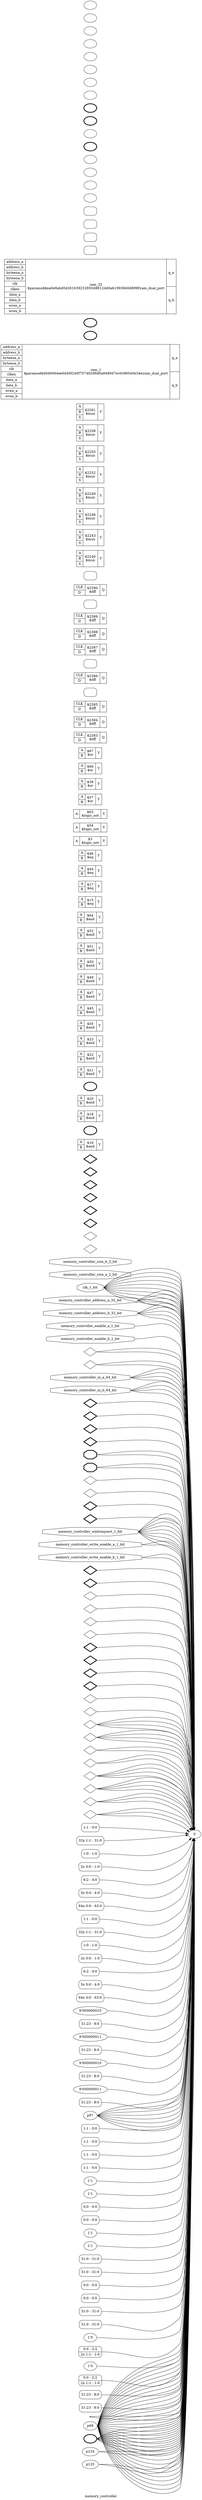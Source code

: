 digraph "memory_controller" {
label="memory_controller";
rankdir="LR";
remincross=true;
0n15 [ shape=octagon, label="clk_1_bit", color="black", fontcolor="black" ];
0n16 [ shape=octagon, label="memory_controller_address_a_32_bit", color="black", fontcolor="black" ];
0n17 [ shape=octagon, label="memory_controller_address_b_32_bit", color="black", fontcolor="black" ];
0n18 [ shape=octagon, label="memory_controller_enable_a_1_bit", color="black", fontcolor="black" ];
0n19 [ shape=octagon, label="memory_controller_enable_b_1_bit", color="black", fontcolor="black" ];
0n20 [ shape=diamond, label="memory_controller_enable_reg_a_1_bit", color="black", fontcolor="black" ];
0n21 [ shape=diamond, label="memory_controller_enable_reg_b_1_bit", color="black", fontcolor="black" ];
0n22 [ shape=octagon, label="memory_controller_in_a_64_bit", color="black", fontcolor="black" ];
0n23 [ shape=octagon, label="memory_controller_in_b_64_bit", color="black", fontcolor="black" ];
0n24 [ shape=diamond, label="memory_controller_out_a_64_bit", color="black", fontcolor="black" ];
0n25 [ shape=diamond, label="memory_controller_out_b_64_bit", color="black", fontcolor="black" ];
0n26 [ shape=diamond, label="memory_controller_out_prev_a_64_bit", color="black", fontcolor="black" ];
0n27 [ shape=diamond, label="memory_controller_out_prev_b_64_bit", color="black", fontcolor="black" ];
0n28 [ shape=octagon, label="memory_controller_out_reg_a_64_bit", color="black", fontcolor="black" ];
0n29 [ shape=octagon, label="memory_controller_out_reg_b_64_bit", color="black", fontcolor="black" ];
0n30 [ shape=diamond, label="memory_controller_ram_1_out_a_1_bit", color="black", fontcolor="black" ];
0n31 [ shape=diamond, label="memory_controller_ram_1_out_b_1_bit", color="black", fontcolor="black" ];
0n32 [ shape=diamond, label="memory_controller_ram_32_out_a_32_bit", color="black", fontcolor="black" ];
0n33 [ shape=diamond, label="memory_controller_ram_32_out_b_32_bit", color="black", fontcolor="black" ];
0n34 [ shape=octagon, label="memory_controller_size_a_2_bit", color="black", fontcolor="black" ];
0n35 [ shape=octagon, label="memory_controller_size_b_2_bit", color="black", fontcolor="black" ];
0n36 [ shape=octagon, label="memory_controller_waitrequest_1_bit", color="black", fontcolor="black" ];
0n37 [ shape=octagon, label="memory_controller_write_enable_a_1_bit", color="black", fontcolor="black" ];
0n38 [ shape=octagon, label="memory_controller_write_enable_b_1_bit", color="black", fontcolor="black" ];
0n39 [ shape=diamond, label="ram_1_address_a_2_bit", color="black", fontcolor="black" ];
0n40 [ shape=diamond, label="ram_1_address_b_2_bit", color="black", fontcolor="black" ];
0n41 [ shape=diamond, label="ram_1_in_a_1_bit", color="black", fontcolor="black" ];
0n42 [ shape=diamond, label="ram_1_in_b_1_bit", color="black", fontcolor="black" ];
0n43 [ shape=diamond, label="ram_1_out_a_1_bit", color="black", fontcolor="black" ];
0n44 [ shape=diamond, label="ram_1_out_b_1_bit", color="black", fontcolor="black" ];
0n45 [ shape=diamond, label="ram_1_write_enable_a_1_bit", color="black", fontcolor="black" ];
0n46 [ shape=diamond, label="ram_1_write_enable_b_1_bit", color="black", fontcolor="black" ];
0n47 [ shape=diamond, label="ram_32_address_a_5_bit", color="black", fontcolor="black" ];
0n48 [ shape=diamond, label="ram_32_address_b_5_bit", color="black", fontcolor="black" ];
0n49 [ shape=diamond, label="ram_32_in_a_32_bit", color="black", fontcolor="black" ];
0n50 [ shape=diamond, label="ram_32_in_b_32_bit", color="black", fontcolor="black" ];
0n51 [ shape=diamond, label="ram_32_out_a_32_bit", color="black", fontcolor="black" ];
0n52 [ shape=diamond, label="ram_32_out_b_32_bit", color="black", fontcolor="black" ];
0n53 [ shape=diamond, label="ram_32_write_enable_a_1_bit", color="black", fontcolor="black" ];
0n54 [ shape=diamond, label="ram_32_write_enable_b_1_bit", color="black", fontcolor="black" ];
0n55 [ shape=diamond, label="select_not_struct_a_3_bit", color="black", fontcolor="black" ];
0n56 [ shape=diamond, label="select_not_struct_b_3_bit", color="black", fontcolor="black" ];
0n57 [ shape=diamond, label="select_ram_1_a_1_bit", color="black", fontcolor="black" ];
0n58 [ shape=diamond, label="select_ram_1_b_1_bit", color="black", fontcolor="black" ];
0n59 [ shape=diamond, label="select_ram_1_reg_a_2_bit", color="black", fontcolor="black" ];
0n60 [ shape=diamond, label="select_ram_1_reg_b_2_bit", color="black", fontcolor="black" ];
0n61 [ shape=diamond, label="select_ram_32_a_1_bit", color="black", fontcolor="black" ];
0n62 [ shape=diamond, label="select_ram_32_b_1_bit", color="black", fontcolor="black" ];
0n63 [ shape=diamond, label="select_ram_32_reg_a_2_bit", color="black", fontcolor="black" ];
0n64 [ shape=diamond, label="select_ram_32_reg_b_2_bit", color="black", fontcolor="black" ];
0n65 [ shape=diamond, label="tag_a_9_bit", color="black", fontcolor="black" ];
0n66 [ shape=diamond, label="tag_b_9_bit", color="black", fontcolor="black" ];
0c70 [ shape=record, label="{{<0p67> A|<0p68> B}|$16\n$and|{<0p69> Y}}" ];
0x0 [ shape=record, style=rounded, label="<0s0> 1:1 - 0:0 " ];
0x0:e -> 0c70:0p67:w [arrowhead=odiamond, arrowtail=odiamond, dir=both, color="black", label=""];
0c71 [ shape=record, label="{{<0p67> A|<0p68> B}|$18\n$and|{<0p69> Y}}" ];
0x1 [ shape=record, style=rounded, label="<0s31> 32x 1:1 - 31:0 " ];
0x1:e -> 0c71:0p67:w [arrowhead=odiamond, arrowtail=odiamond, dir=both, color="black", style="setlinewidth(3)", label=""];
0c72 [ shape=record, label="{{<0p67> A|<0p68> B}|$20\n$and|{<0p69> Y}}" ];
0x2 [ shape=record, style=rounded, label="<0s0> 1:0 - 1:0 " ];
0x2:e -> 0c72:0p67:w [arrowhead=odiamond, arrowtail=odiamond, dir=both, color="black", style="setlinewidth(3)", label=""];
0x3 [ shape=record, style=rounded, label="<0s1> 2x 0:0 - 1:0 " ];
0x3:e -> 0c72:0p68:w [arrowhead=odiamond, arrowtail=odiamond, dir=both, color="black", style="setlinewidth(3)", label=""];
0c73 [ shape=record, label="{{<0p67> A|<0p68> B}|$21\n$and|{<0p69> Y}}" ];
0c74 [ shape=record, label="{{<0p67> A|<0p68> B}|$22\n$and|{<0p69> Y}}" ];
0x4 [ shape=record, style=rounded, label="<0s0> 6:2 - 4:0 " ];
0x4:e -> 0c74:0p67:w [arrowhead=odiamond, arrowtail=odiamond, dir=both, color="black", style="setlinewidth(3)", label=""];
0x5 [ shape=record, style=rounded, label="<0s4> 5x 0:0 - 4:0 " ];
0x5:e -> 0c74:0p68:w [arrowhead=odiamond, arrowtail=odiamond, dir=both, color="black", style="setlinewidth(3)", label=""];
0c75 [ shape=record, label="{{<0p67> A|<0p68> B}|$23\n$and|{<0p69> Y}}" ];
0c76 [ shape=record, label="{{<0p67> A|<0p68> B}|$35\n$and|{<0p69> Y}}" ];
0x6 [ shape=record, style=rounded, label="<0s63> 64x 0:0 - 63:0 " ];
0x6:e -> 0c76:0p68:w [arrowhead=odiamond, arrowtail=odiamond, dir=both, color="black", style="setlinewidth(3)", label=""];
0c77 [ shape=record, label="{{<0p67> A|<0p68> B}|$45\n$and|{<0p69> Y}}" ];
0x7 [ shape=record, style=rounded, label="<0s0> 1:1 - 0:0 " ];
0x7:e -> 0c77:0p67:w [arrowhead=odiamond, arrowtail=odiamond, dir=both, color="black", label=""];
0c78 [ shape=record, label="{{<0p67> A|<0p68> B}|$47\n$and|{<0p69> Y}}" ];
0x8 [ shape=record, style=rounded, label="<0s31> 32x 1:1 - 31:0 " ];
0x8:e -> 0c78:0p67:w [arrowhead=odiamond, arrowtail=odiamond, dir=both, color="black", style="setlinewidth(3)", label=""];
0c79 [ shape=record, label="{{<0p67> A|<0p68> B}|$49\n$and|{<0p69> Y}}" ];
0x9 [ shape=record, style=rounded, label="<0s0> 1:0 - 1:0 " ];
0x9:e -> 0c79:0p67:w [arrowhead=odiamond, arrowtail=odiamond, dir=both, color="black", style="setlinewidth(3)", label=""];
0x10 [ shape=record, style=rounded, label="<0s1> 2x 0:0 - 1:0 " ];
0x10:e -> 0c79:0p68:w [arrowhead=odiamond, arrowtail=odiamond, dir=both, color="black", style="setlinewidth(3)", label=""];
0c80 [ shape=record, label="{{<0p67> A|<0p68> B}|$50\n$and|{<0p69> Y}}" ];
0c81 [ shape=record, label="{{<0p67> A|<0p68> B}|$51\n$and|{<0p69> Y}}" ];
0x11 [ shape=record, style=rounded, label="<0s0> 6:2 - 4:0 " ];
0x11:e -> 0c81:0p67:w [arrowhead=odiamond, arrowtail=odiamond, dir=both, color="black", style="setlinewidth(3)", label=""];
0x12 [ shape=record, style=rounded, label="<0s4> 5x 0:0 - 4:0 " ];
0x12:e -> 0c81:0p68:w [arrowhead=odiamond, arrowtail=odiamond, dir=both, color="black", style="setlinewidth(3)", label=""];
0c82 [ shape=record, label="{{<0p67> A|<0p68> B}|$52\n$and|{<0p69> Y}}" ];
0c83 [ shape=record, label="{{<0p67> A|<0p68> B}|$64\n$and|{<0p69> Y}}" ];
0x13 [ shape=record, style=rounded, label="<0s63> 64x 0:0 - 63:0 " ];
0x13:e -> 0c83:0p68:w [arrowhead=odiamond, arrowtail=odiamond, dir=both, color="black", style="setlinewidth(3)", label=""];
0v15 [ label="9'000000010" ];
0c84 [ shape=record, label="{{<0p67> A|<0p68> B}|$15\n$eq|{<0p69> Y}}" ];
0x14 [ shape=record, style=rounded, label="<0s0> 31:23 - 8:0 " ];
0x14:e -> 0c84:0p67:w [arrowhead=odiamond, arrowtail=odiamond, dir=both, color="black", style="setlinewidth(3)", label=""];
0v17 [ label="9'000000011" ];
0c85 [ shape=record, label="{{<0p67> A|<0p68> B}|$17\n$eq|{<0p69> Y}}" ];
0x16 [ shape=record, style=rounded, label="<0s0> 31:23 - 8:0 " ];
0x16:e -> 0c85:0p67:w [arrowhead=odiamond, arrowtail=odiamond, dir=both, color="black", style="setlinewidth(3)", label=""];
0v19 [ label="9'000000010" ];
0c86 [ shape=record, label="{{<0p67> A|<0p68> B}|$44\n$eq|{<0p69> Y}}" ];
0x18 [ shape=record, style=rounded, label="<0s0> 31:23 - 8:0 " ];
0x18:e -> 0c86:0p67:w [arrowhead=odiamond, arrowtail=odiamond, dir=both, color="black", style="setlinewidth(3)", label=""];
0v21 [ label="9'000000011" ];
0c87 [ shape=record, label="{{<0p67> A|<0p68> B}|$46\n$eq|{<0p69> Y}}" ];
0x20 [ shape=record, style=rounded, label="<0s0> 31:23 - 8:0 " ];
0x20:e -> 0c87:0p67:w [arrowhead=odiamond, arrowtail=odiamond, dir=both, color="black", style="setlinewidth(3)", label=""];
0c88 [ shape=record, label="{{<0p67> A}|$3\n$logic_not|{<0p69> Y}}" ];
0c89 [ shape=record, label="{{<0p67> A}|$34\n$logic_not|{<0p69> Y}}" ];
0c90 [ shape=record, label="{{<0p67> A}|$63\n$logic_not|{<0p69> Y}}" ];
0c91 [ shape=record, label="{{<0p67> A|<0p68> B}|$37\n$or|{<0p69> Y}}" ];
0c92 [ shape=record, label="{{<0p67> A|<0p68> B}|$38\n$or|{<0p69> Y}}" ];
0c93 [ shape=record, label="{{<0p67> A|<0p68> B}|$66\n$or|{<0p69> Y}}" ];
0c94 [ shape=record, label="{{<0p67> A|<0p68> B}|$67\n$or|{<0p69> Y}}" ];
0c98 [ shape=record, label="{{<0p95> CLK|<0p96> D}|$2383\n$dff|{<0p97> Q}}" ];
0c99 [ shape=record, label="{{<0p95> CLK|<0p96> D}|$2384\n$dff|{<0p97> Q}}" ];
0c100 [ shape=record, label="{{<0p95> CLK|<0p96> D}|$2385\n$dff|{<0p97> Q}}" ];
0x22 [ shape=record, style=rounded, label="<0s0> 0:0 - 1:1 " ];
0c100:0p97:e -> 0x22:w [arrowhead=odiamond, arrowtail=odiamond, dir=both, color="black", label=""];
0c101 [ shape=record, label="{{<0p95> CLK|<0p96> D}|$2386\n$dff|{<0p97> Q}}" ];
0x23 [ shape=record, style=rounded, label="<0s0> 0:0 - 1:1 " ];
0c101:0p97:e -> 0x23:w [arrowhead=odiamond, arrowtail=odiamond, dir=both, color="black", label=""];
0c102 [ shape=record, label="{{<0p95> CLK|<0p96> D}|$2387\n$dff|{<0p97> Q}}" ];
0c103 [ shape=record, label="{{<0p95> CLK|<0p96> D}|$2388\n$dff|{<0p97> Q}}" ];
0c104 [ shape=record, label="{{<0p95> CLK|<0p96> D}|$2389\n$dff|{<0p97> Q}}" ];
0x24 [ shape=record, style=rounded, label="<0s0> 0:0 - 1:1 " ];
0c104:0p97:e -> 0x24:w [arrowhead=odiamond, arrowtail=odiamond, dir=both, color="black", label=""];
0c105 [ shape=record, label="{{<0p95> CLK|<0p96> D}|$2390\n$dff|{<0p97> Q}}" ];
0x25 [ shape=record, style=rounded, label="<0s0> 0:0 - 1:1 " ];
0c105:0p97:e -> 0x25:w [arrowhead=odiamond, arrowtail=odiamond, dir=both, color="black", label=""];
0c107 [ shape=record, label="{{<0p67> A|<0p68> B|<0p106> S}|$2240\n$mux|{<0p69> Y}}" ];
0c108 [ shape=record, label="{{<0p67> A|<0p68> B|<0p106> S}|$2243\n$mux|{<0p69> Y}}" ];
0c109 [ shape=record, label="{{<0p67> A|<0p68> B|<0p106> S}|$2246\n$mux|{<0p69> Y}}" ];
0x26 [ shape=record, style=rounded, label="<0s0> 1:1 - 0:0 " ];
0x26:e -> 0c109:0p68:w [arrowhead=odiamond, arrowtail=odiamond, dir=both, color="black", label=""];
0c110 [ shape=record, label="{{<0p67> A|<0p68> B|<0p106> S}|$2249\n$mux|{<0p69> Y}}" ];
0x27 [ shape=record, style=rounded, label="<0s0> 1:1 - 0:0 " ];
0x27:e -> 0c110:0p68:w [arrowhead=odiamond, arrowtail=odiamond, dir=both, color="black", label=""];
0c111 [ shape=record, label="{{<0p67> A|<0p68> B|<0p106> S}|$2252\n$mux|{<0p69> Y}}" ];
0c112 [ shape=record, label="{{<0p67> A|<0p68> B|<0p106> S}|$2255\n$mux|{<0p69> Y}}" ];
0c113 [ shape=record, label="{{<0p67> A|<0p68> B|<0p106> S}|$2258\n$mux|{<0p69> Y}}" ];
0x28 [ shape=record, style=rounded, label="<0s0> 1:1 - 0:0 " ];
0x28:e -> 0c113:0p68:w [arrowhead=odiamond, arrowtail=odiamond, dir=both, color="black", label=""];
0c114 [ shape=record, label="{{<0p67> A|<0p68> B|<0p106> S}|$2261\n$mux|{<0p69> Y}}" ];
0x29 [ shape=record, style=rounded, label="<0s0> 1:1 - 0:0 " ];
0x29:e -> 0c114:0p68:w [arrowhead=odiamond, arrowtail=odiamond, dir=both, color="black", label=""];
0v30 [ label="1'1" ];
0v31 [ label="1'1" ];
0c126 [ shape=record, label="{{<0p115> address_a|<0p116> address_b|<0p117> byteena_a|<0p118> byteena_b|<0p15> clk|<0p119> clken|<0p120> data_a|<0p121> data_b|<0p122> wren_a|<0p123> wren_b}|ram_1\n$paramod$d0d6064ee0d40f240f75748298d0a9480d7ec0c96040e34e\\ram_dual_port|{<0p124> q_a|<0p125> q_b}}" ];
0x32 [ shape=record, style=rounded, label="<0s0> 0:0 - 0:0 " ];
0x32:e -> 0c126:0p120:w [arrowhead=odiamond, arrowtail=odiamond, dir=both, color="black", label=""];
0x33 [ shape=record, style=rounded, label="<0s0> 0:0 - 0:0 " ];
0x33:e -> 0c126:0p121:w [arrowhead=odiamond, arrowtail=odiamond, dir=both, color="black", label=""];
0v34 [ label="1'1" ];
0v35 [ label="1'1" ];
0c127 [ shape=record, label="{{<0p115> address_a|<0p116> address_b|<0p117> byteena_a|<0p118> byteena_b|<0p15> clk|<0p119> clken|<0p120> data_a|<0p121> data_b|<0p122> wren_a|<0p123> wren_b}|ram_32\n$paramod$ea0e9abd0d26163923285049812dd0a61993840d899f\\ram_dual_port|{<0p124> q_a|<0p125> q_b}}" ];
0x36 [ shape=record, style=rounded, label="<0s0> 31:0 - 31:0 " ];
0x36:e -> 0c127:0p120:w [arrowhead=odiamond, arrowtail=odiamond, dir=both, color="black", style="setlinewidth(3)", label=""];
0x37 [ shape=record, style=rounded, label="<0s0> 31:0 - 31:0 " ];
0x37:e -> 0c127:0p121:w [arrowhead=odiamond, arrowtail=odiamond, dir=both, color="black", style="setlinewidth(3)", label=""];
0x38 [ shape=record, style=rounded, label="<0s0> 0:0 - 0:0 " ];
0x39 [ shape=record, style=rounded, label="<0s0> 0:0 - 0:0 " ];
0x40 [ shape=record, style=rounded, label="<0s0> 31:0 - 31:0 " ];
0x41 [ shape=record, style=rounded, label="<0s0> 31:0 - 31:0 " ];
0v43 [ label="1'0" ];
0x42 [ shape=record, style=rounded, label="<0s2> 0:0 - 2:2 |<0s1> 2x 1:1 - 1:0 " ];
0v45 [ label="1'0" ];
0x44 [ shape=record, style=rounded, label="<0s2> 0:0 - 2:2 |<0s1> 2x 1:1 - 1:0 " ];
0x46 [ shape=record, style=rounded, label="<0s0> 0:0 - 0:0 " ];
0x47 [ shape=record, style=rounded, label="<0s0> 0:0 - 0:0 " ];
0x48 [ shape=record, style=rounded, label="<0s0> 0:0 - 0:0 " ];
0x49 [ shape=record, style=rounded, label="<0s0> 0:0 - 0:0 " ];
0x50 [ shape=record, style=rounded, label="<0s0> 31:23 - 8:0 " ];
0x51 [ shape=record, style=rounded, label="<0s0> 31:23 - 8:0 " ];
0n10 [ shape=point ];
0c88:0p69:e -> 0n10:w [color="black", label=""];
0n10:e -> 0c126:0p119:w [color="black", label=""];
0n10:e -> 0c127:0p119:w [color="black", label=""];
0c89:0p69:e -> 0x6:0s63:w [color="black", label=""];
0c90:0p69:e -> 0x13:0s63:w [color="black", label=""];
0c91:0p69:e -> 0c92:0p67:w [color="black", style="setlinewidth(3)", label=""];
0c93:0p69:e -> 0c94:0p67:w [color="black", style="setlinewidth(3)", label=""];
0n15:e -> 0c100:0p95:w [color="black", label=""];
0n15:e -> 0c101:0p95:w [color="black", label=""];
0n15:e -> 0c102:0p95:w [color="black", label=""];
0n15:e -> 0c103:0p95:w [color="black", label=""];
0n15:e -> 0c104:0p95:w [color="black", label=""];
0n15:e -> 0c105:0p95:w [color="black", label=""];
0n15:e -> 0c126:0p15:w [color="black", label=""];
0n15:e -> 0c127:0p15:w [color="black", label=""];
0n15:e -> 0c98:0p95:w [color="black", label=""];
0n15:e -> 0c99:0p95:w [color="black", label=""];
0n16:e -> 0x14:0s0:w [color="black", style="setlinewidth(3)", label=""];
0n16:e -> 0x16:0s0:w [color="black", style="setlinewidth(3)", label=""];
0n16:e -> 0x2:0s0:w [color="black", style="setlinewidth(3)", label=""];
0n16:e -> 0x4:0s0:w [color="black", style="setlinewidth(3)", label=""];
0n16:e -> 0x50:0s0:w [color="black", style="setlinewidth(3)", label=""];
0n17:e -> 0x11:0s0:w [color="black", style="setlinewidth(3)", label=""];
0n17:e -> 0x18:0s0:w [color="black", style="setlinewidth(3)", label=""];
0n17:e -> 0x20:0s0:w [color="black", style="setlinewidth(3)", label=""];
0n17:e -> 0x51:0s0:w [color="black", style="setlinewidth(3)", label=""];
0n17:e -> 0x9:0s0:w [color="black", style="setlinewidth(3)", label=""];
0n18:e -> 0c107:0p67:w [color="black", label=""];
0n19:e -> 0c111:0p67:w [color="black", label=""];
0c107:0p69:e -> 0c99:0p96:w [color="black", label=""];
0c99:0p97:e -> 0n20:w [color="black", label=""];
0n20:e -> 0c107:0p68:w [color="black", label=""];
0n20:e -> 0c89:0p67:w [color="black", label=""];
0c103:0p97:e -> 0n21:w [color="black", label=""];
0n21:e -> 0c111:0p68:w [color="black", label=""];
0n21:e -> 0c90:0p67:w [color="black", label=""];
0n22:e -> 0x32:0s0:w [color="black", style="setlinewidth(3)", label=""];
0n22:e -> 0x36:0s0:w [color="black", style="setlinewidth(3)", label=""];
0n22:e -> 0x38:0s0:w [color="black", style="setlinewidth(3)", label=""];
0n22:e -> 0x40:0s0:w [color="black", style="setlinewidth(3)", label=""];
0n23:e -> 0x33:0s0:w [color="black", style="setlinewidth(3)", label=""];
0n23:e -> 0x37:0s0:w [color="black", style="setlinewidth(3)", label=""];
0n23:e -> 0x39:0s0:w [color="black", style="setlinewidth(3)", label=""];
0n23:e -> 0x41:0s0:w [color="black", style="setlinewidth(3)", label=""];
0c92:0p69:e -> 0n24:w [color="black", style="setlinewidth(3)", label=""];
0n24:e -> 0c108:0p67:w [color="black", style="setlinewidth(3)", label=""];
0c94:0p69:e -> 0n25:w [color="black", style="setlinewidth(3)", label=""];
0n25:e -> 0c112:0p67:w [color="black", style="setlinewidth(3)", label=""];
0c76:0p69:e -> 0n26:w [color="black", style="setlinewidth(3)", label=""];
0n26:e -> 0c91:0p67:w [color="black", style="setlinewidth(3)", label=""];
0c83:0p69:e -> 0n27:w [color="black", style="setlinewidth(3)", label=""];
0n27:e -> 0c93:0p67:w [color="black", style="setlinewidth(3)", label=""];
0c98:0p97:e -> 0n28:w [color="black", style="setlinewidth(3)", label=""];
0n28:e -> 0c108:0p68:w [color="black", style="setlinewidth(3)", label=""];
0n28:e -> 0c76:0p67:w [color="black", style="setlinewidth(3)", label=""];
0c102:0p97:e -> 0n29:w [color="black", style="setlinewidth(3)", label=""];
0n29:e -> 0c112:0p68:w [color="black", style="setlinewidth(3)", label=""];
0n29:e -> 0c83:0p67:w [color="black", style="setlinewidth(3)", label=""];
0c111:0p69:e -> 0c103:0p96:w [color="black", label=""];
0c70:0p69:e -> 0n30:w [color="black", label=""];
0n30:e -> 0c91:0p68:w [color="black", label=""];
0c77:0p69:e -> 0n31:w [color="black", label=""];
0n31:e -> 0c93:0p68:w [color="black", label=""];
0c71:0p69:e -> 0n32:w [color="black", style="setlinewidth(3)", label=""];
0n32:e -> 0c92:0p68:w [color="black", style="setlinewidth(3)", label=""];
0c78:0p69:e -> 0n33:w [color="black", style="setlinewidth(3)", label=""];
0n33:e -> 0c94:0p68:w [color="black", style="setlinewidth(3)", label=""];
0n36:e -> 0c107:0p106:w [color="black", label=""];
0n36:e -> 0c108:0p106:w [color="black", label=""];
0n36:e -> 0c109:0p106:w [color="black", label=""];
0n36:e -> 0c110:0p106:w [color="black", label=""];
0n36:e -> 0c111:0p106:w [color="black", label=""];
0n36:e -> 0c112:0p106:w [color="black", label=""];
0n36:e -> 0c113:0p106:w [color="black", label=""];
0n36:e -> 0c114:0p106:w [color="black", label=""];
0n36:e -> 0c88:0p67:w [color="black", label=""];
0n37:e -> 0c73:0p67:w [color="black", label=""];
0n37:e -> 0c75:0p67:w [color="black", label=""];
0n38:e -> 0c80:0p67:w [color="black", label=""];
0n38:e -> 0c82:0p67:w [color="black", label=""];
0c72:0p69:e -> 0n39:w [color="black", style="setlinewidth(3)", label=""];
0n39:e -> 0c126:0p115:w [color="black", style="setlinewidth(3)", label=""];
0c108:0p69:e -> 0c98:0p96:w [color="black", style="setlinewidth(3)", label=""];
0c79:0p69:e -> 0n40:w [color="black", style="setlinewidth(3)", label=""];
0n40:e -> 0c126:0p116:w [color="black", style="setlinewidth(3)", label=""];
0x38:e -> 0n41:w [color="black", label=""];
0x39:e -> 0n42:w [color="black", label=""];
0c126:0p124:e -> 0n43:w [color="black", label=""];
0n43:e -> 0c70:0p68:w [color="black", label=""];
0c126:0p125:e -> 0n44:w [color="black", label=""];
0n44:e -> 0c77:0p68:w [color="black", label=""];
0c73:0p69:e -> 0n45:w [color="black", label=""];
0n45:e -> 0c126:0p122:w [color="black", label=""];
0c80:0p69:e -> 0n46:w [color="black", label=""];
0n46:e -> 0c126:0p123:w [color="black", label=""];
0c74:0p69:e -> 0n47:w [color="black", style="setlinewidth(3)", label=""];
0n47:e -> 0c127:0p115:w [color="black", style="setlinewidth(3)", label=""];
0c81:0p69:e -> 0n48:w [color="black", style="setlinewidth(3)", label=""];
0n48:e -> 0c127:0p116:w [color="black", style="setlinewidth(3)", label=""];
0x40:e -> 0n49:w [color="black", style="setlinewidth(3)", label=""];
0c112:0p69:e -> 0c102:0p96:w [color="black", style="setlinewidth(3)", label=""];
0x41:e -> 0n50:w [color="black", style="setlinewidth(3)", label=""];
0c127:0p124:e -> 0n51:w [color="black", style="setlinewidth(3)", label=""];
0n51:e -> 0c71:0p68:w [color="black", style="setlinewidth(3)", label=""];
0c127:0p125:e -> 0n52:w [color="black", style="setlinewidth(3)", label=""];
0n52:e -> 0c78:0p68:w [color="black", style="setlinewidth(3)", label=""];
0c75:0p69:e -> 0n53:w [color="black", label=""];
0n53:e -> 0c127:0p122:w [color="black", label=""];
0c82:0p69:e -> 0n54:w [color="black", label=""];
0n54:e -> 0c127:0p123:w [color="black", label=""];
0x42:e -> 0n55:w [color="black", style="setlinewidth(3)", label=""];
0x44:e -> 0n56:w [color="black", style="setlinewidth(3)", label=""];
0c84:0p69:e -> 0n57:w [color="black", label=""];
0n57:e -> 0c110:0p67:w [color="black", label=""];
0n57:e -> 0c73:0p68:w [color="black", label=""];
0n57:e -> 0x3:0s1:w [color="black", label=""];
0n57:e -> 0x46:w [color="black", label=""];
0c86:0p69:e -> 0n58:w [color="black", label=""];
0n58:e -> 0c114:0p67:w [color="black", label=""];
0n58:e -> 0c80:0p68:w [color="black", label=""];
0n58:e -> 0x10:0s1:w [color="black", label=""];
0n58:e -> 0x47:w [color="black", label=""];
0x22:0s0:e -> 0n59:w [color="black", label=""];
0x46:0s0:e -> 0n59:w [color="black", label=""];
0n59:e -> 0x0:0s0:w [color="black", label=""];
0n59:e -> 0x27:0s0:w [color="black", label=""];
0c110:0p69:e -> 0c100:0p96:w [color="black", label=""];
0x24:0s0:e -> 0n60:w [color="black", label=""];
0x47:0s0:e -> 0n60:w [color="black", label=""];
0n60:e -> 0x29:0s0:w [color="black", label=""];
0n60:e -> 0x7:0s0:w [color="black", label=""];
0c85:0p69:e -> 0n61:w [color="black", label=""];
0n61:e -> 0c109:0p67:w [color="black", label=""];
0n61:e -> 0c75:0p68:w [color="black", label=""];
0n61:e -> 0x48:w [color="black", label=""];
0n61:e -> 0x5:0s4:w [color="black", label=""];
0c87:0p69:e -> 0n62:w [color="black", label=""];
0n62:e -> 0c113:0p67:w [color="black", label=""];
0n62:e -> 0c82:0p68:w [color="black", label=""];
0n62:e -> 0x12:0s4:w [color="black", label=""];
0n62:e -> 0x49:w [color="black", label=""];
0x23:0s0:e -> 0n63:w [color="black", label=""];
0x48:0s0:e -> 0n63:w [color="black", label=""];
0n63:e -> 0x1:0s31:w [color="black", label=""];
0n63:e -> 0x26:0s0:w [color="black", label=""];
0n63:e -> 0x42:0s1:w [color="black", label=""];
0x25:0s0:e -> 0n64:w [color="black", label=""];
0x49:0s0:e -> 0n64:w [color="black", label=""];
0n64:e -> 0x28:0s0:w [color="black", label=""];
0n64:e -> 0x44:0s1:w [color="black", label=""];
0n64:e -> 0x8:0s31:w [color="black", label=""];
0x50:e -> 0n65:w [color="black", style="setlinewidth(3)", label=""];
0x51:e -> 0n66:w [color="black", style="setlinewidth(3)", label=""];
0c114:0p69:e -> 0c104:0p96:w [color="black", label=""];
0c109:0p69:e -> 0c101:0p96:w [color="black", label=""];
0c113:0p69:e -> 0c105:0p96:w [color="black", label=""];
0v15:e -> 0c84:0p68:w [color="black", style="setlinewidth(3)", label=""];
0v17:e -> 0c85:0p68:w [color="black", style="setlinewidth(3)", label=""];
0v19:e -> 0c86:0p68:w [color="black", style="setlinewidth(3)", label=""];
0v21:e -> 0c87:0p68:w [color="black", style="setlinewidth(3)", label=""];
0v30:e -> 0c126:0p117:w [color="black", label=""];
0v31:e -> 0c126:0p118:w [color="black", label=""];
0v34:e -> 0c127:0p117:w [color="black", label=""];
0v35:e -> 0c127:0p118:w [color="black", label=""];
0v43:e -> 0x42:0s2:w [color="black", label=""];
0v45:e -> 0x44:0s2:w [color="black", label=""];
}
